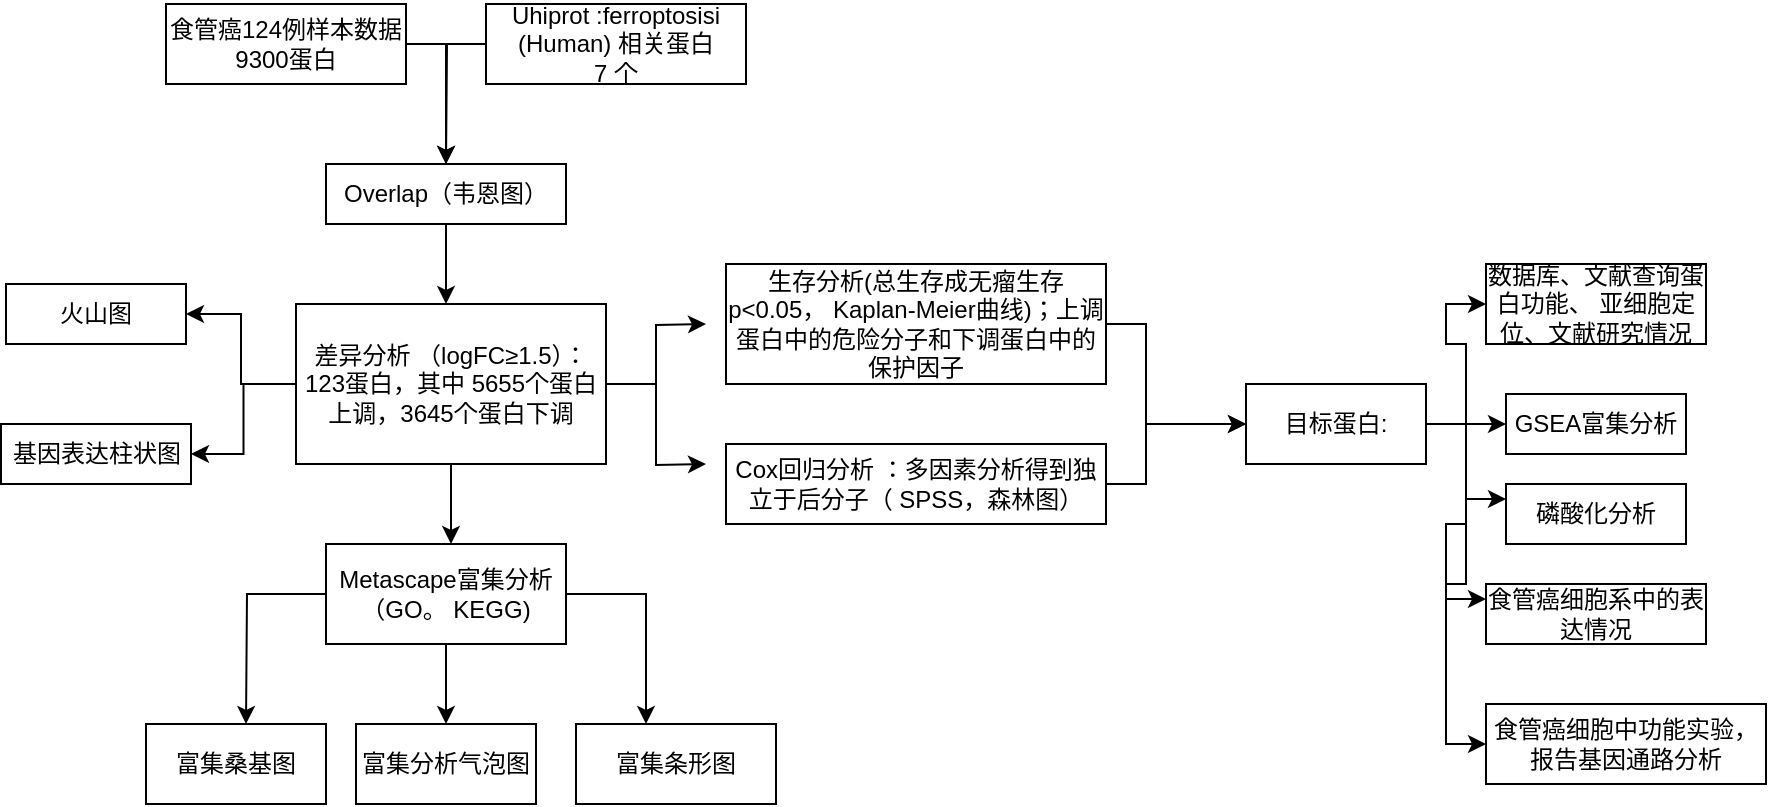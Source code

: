 <mxfile version="20.4.0" type="github">
  <diagram id="ZDVxguQ0t6YCOGnZj4uX" name="Page-1">
    <mxGraphModel dx="815" dy="310" grid="1" gridSize="10" guides="1" tooltips="1" connect="1" arrows="1" fold="1" page="1" pageScale="1" pageWidth="850" pageHeight="1100" math="0" shadow="0">
      <root>
        <mxCell id="0" />
        <mxCell id="1" parent="0" />
        <mxCell id="-5ypvLp7fpLytLkgI5Ef-5" style="edgeStyle=orthogonalEdgeStyle;rounded=0;orthogonalLoop=1;jettySize=auto;html=1;" edge="1" parent="1" source="-5ypvLp7fpLytLkgI5Ef-1">
          <mxGeometry relative="1" as="geometry">
            <mxPoint x="260" y="280" as="targetPoint" />
          </mxGeometry>
        </mxCell>
        <mxCell id="-5ypvLp7fpLytLkgI5Ef-1" value="&lt;div&gt;食管癌124例样本数据&lt;/div&gt;&lt;div&gt;9300蛋白&lt;/div&gt;" style="rounded=0;whiteSpace=wrap;html=1;" vertex="1" parent="1">
          <mxGeometry x="120" y="200" width="120" height="40" as="geometry" />
        </mxCell>
        <mxCell id="-5ypvLp7fpLytLkgI5Ef-7" style="edgeStyle=orthogonalEdgeStyle;rounded=0;orthogonalLoop=1;jettySize=auto;html=1;" edge="1" parent="1" source="-5ypvLp7fpLytLkgI5Ef-2">
          <mxGeometry relative="1" as="geometry">
            <mxPoint x="260" y="280" as="targetPoint" />
          </mxGeometry>
        </mxCell>
        <mxCell id="-5ypvLp7fpLytLkgI5Ef-2" value="Uhiprot :ferroptosisi (Human) 相关蛋白&lt;br&gt;7 个" style="rounded=0;whiteSpace=wrap;html=1;" vertex="1" parent="1">
          <mxGeometry x="280" y="200" width="130" height="40" as="geometry" />
        </mxCell>
        <mxCell id="-5ypvLp7fpLytLkgI5Ef-9" style="edgeStyle=orthogonalEdgeStyle;rounded=0;orthogonalLoop=1;jettySize=auto;html=1;" edge="1" parent="1" source="-5ypvLp7fpLytLkgI5Ef-8">
          <mxGeometry relative="1" as="geometry">
            <mxPoint x="260" y="350" as="targetPoint" />
          </mxGeometry>
        </mxCell>
        <mxCell id="-5ypvLp7fpLytLkgI5Ef-8" value="Overlap（韦恩图）" style="rounded=0;whiteSpace=wrap;html=1;" vertex="1" parent="1">
          <mxGeometry x="200" y="280" width="120" height="30" as="geometry" />
        </mxCell>
        <mxCell id="-5ypvLp7fpLytLkgI5Ef-12" style="edgeStyle=orthogonalEdgeStyle;rounded=0;orthogonalLoop=1;jettySize=auto;html=1;entryX=1;entryY=0.5;entryDx=0;entryDy=0;" edge="1" parent="1" source="-5ypvLp7fpLytLkgI5Ef-10" target="-5ypvLp7fpLytLkgI5Ef-14">
          <mxGeometry relative="1" as="geometry">
            <mxPoint x="130" y="400" as="targetPoint" />
          </mxGeometry>
        </mxCell>
        <mxCell id="-5ypvLp7fpLytLkgI5Ef-16" style="edgeStyle=orthogonalEdgeStyle;rounded=0;orthogonalLoop=1;jettySize=auto;html=1;entryX=1;entryY=0.5;entryDx=0;entryDy=0;" edge="1" parent="1" source="-5ypvLp7fpLytLkgI5Ef-10" target="-5ypvLp7fpLytLkgI5Ef-15">
          <mxGeometry relative="1" as="geometry" />
        </mxCell>
        <mxCell id="-5ypvLp7fpLytLkgI5Ef-24" style="edgeStyle=orthogonalEdgeStyle;rounded=0;orthogonalLoop=1;jettySize=auto;html=1;" edge="1" parent="1" source="-5ypvLp7fpLytLkgI5Ef-10">
          <mxGeometry relative="1" as="geometry">
            <mxPoint x="390" y="360" as="targetPoint" />
          </mxGeometry>
        </mxCell>
        <mxCell id="-5ypvLp7fpLytLkgI5Ef-27" style="edgeStyle=orthogonalEdgeStyle;rounded=0;orthogonalLoop=1;jettySize=auto;html=1;" edge="1" parent="1" source="-5ypvLp7fpLytLkgI5Ef-10">
          <mxGeometry relative="1" as="geometry">
            <mxPoint x="390" y="430" as="targetPoint" />
          </mxGeometry>
        </mxCell>
        <mxCell id="-5ypvLp7fpLytLkgI5Ef-44" style="edgeStyle=orthogonalEdgeStyle;rounded=0;orthogonalLoop=1;jettySize=auto;html=1;" edge="1" parent="1" source="-5ypvLp7fpLytLkgI5Ef-10">
          <mxGeometry relative="1" as="geometry">
            <mxPoint x="262.5" y="470" as="targetPoint" />
          </mxGeometry>
        </mxCell>
        <mxCell id="-5ypvLp7fpLytLkgI5Ef-10" value="差异分析 （logFC≥1.5）：&lt;br&gt;123蛋白，其中 5655个蛋白上调，3645个蛋白下调" style="rounded=0;whiteSpace=wrap;html=1;" vertex="1" parent="1">
          <mxGeometry x="185" y="350" width="155" height="80" as="geometry" />
        </mxCell>
        <mxCell id="-5ypvLp7fpLytLkgI5Ef-14" value="火山图" style="rounded=0;whiteSpace=wrap;html=1;" vertex="1" parent="1">
          <mxGeometry x="40" y="340" width="90" height="30" as="geometry" />
        </mxCell>
        <mxCell id="-5ypvLp7fpLytLkgI5Ef-15" value="基因表达柱状图" style="rounded=0;whiteSpace=wrap;html=1;" vertex="1" parent="1">
          <mxGeometry x="37.5" y="410" width="95" height="30" as="geometry" />
        </mxCell>
        <mxCell id="-5ypvLp7fpLytLkgI5Ef-18" style="edgeStyle=orthogonalEdgeStyle;rounded=0;orthogonalLoop=1;jettySize=auto;html=1;" edge="1" parent="1" source="-5ypvLp7fpLytLkgI5Ef-17">
          <mxGeometry relative="1" as="geometry">
            <mxPoint x="260" y="560" as="targetPoint" />
          </mxGeometry>
        </mxCell>
        <mxCell id="-5ypvLp7fpLytLkgI5Ef-19" style="edgeStyle=orthogonalEdgeStyle;rounded=0;orthogonalLoop=1;jettySize=auto;html=1;" edge="1" parent="1" source="-5ypvLp7fpLytLkgI5Ef-17">
          <mxGeometry relative="1" as="geometry">
            <mxPoint x="160" y="560" as="targetPoint" />
          </mxGeometry>
        </mxCell>
        <mxCell id="-5ypvLp7fpLytLkgI5Ef-20" style="edgeStyle=orthogonalEdgeStyle;rounded=0;orthogonalLoop=1;jettySize=auto;html=1;" edge="1" parent="1" source="-5ypvLp7fpLytLkgI5Ef-17" target="-5ypvLp7fpLytLkgI5Ef-21">
          <mxGeometry relative="1" as="geometry">
            <mxPoint x="360" y="560" as="targetPoint" />
            <Array as="points">
              <mxPoint x="360" y="495" />
            </Array>
          </mxGeometry>
        </mxCell>
        <mxCell id="-5ypvLp7fpLytLkgI5Ef-17" value="Metascape富集分析 （GO。 KEGG)" style="whiteSpace=wrap;html=1;" vertex="1" parent="1">
          <mxGeometry x="200" y="470" width="120" height="50" as="geometry" />
        </mxCell>
        <mxCell id="-5ypvLp7fpLytLkgI5Ef-21" value="富集条形图" style="rounded=0;whiteSpace=wrap;html=1;" vertex="1" parent="1">
          <mxGeometry x="325" y="560" width="100" height="40" as="geometry" />
        </mxCell>
        <mxCell id="-5ypvLp7fpLytLkgI5Ef-22" value="富集分析气泡图" style="whiteSpace=wrap;html=1;" vertex="1" parent="1">
          <mxGeometry x="215" y="560" width="90" height="40" as="geometry" />
        </mxCell>
        <mxCell id="-5ypvLp7fpLytLkgI5Ef-23" value="富集桑基图" style="whiteSpace=wrap;html=1;" vertex="1" parent="1">
          <mxGeometry x="110" y="560" width="90" height="40" as="geometry" />
        </mxCell>
        <mxCell id="-5ypvLp7fpLytLkgI5Ef-37" style="edgeStyle=orthogonalEdgeStyle;rounded=0;orthogonalLoop=1;jettySize=auto;html=1;" edge="1" parent="1" source="-5ypvLp7fpLytLkgI5Ef-29">
          <mxGeometry relative="1" as="geometry">
            <mxPoint x="660" y="410" as="targetPoint" />
            <Array as="points">
              <mxPoint x="610" y="360" />
              <mxPoint x="610" y="410" />
              <mxPoint x="660" y="410" />
            </Array>
          </mxGeometry>
        </mxCell>
        <mxCell id="-5ypvLp7fpLytLkgI5Ef-29" value="&lt;div&gt;生存分析(总生存成无瘤生存p&amp;lt;0.05， Kaplan-Meier曲线)；&lt;span style=&quot;color: rgb(0, 0, 0); --darkreader-inline-color: #cbcac9;&quot; data-darkreader-inline-color=&quot;&quot;&gt;上调蛋白中的危险分子和下调蛋白&lt;/span&gt;&lt;span data-darkreader-inline-bgcolor=&quot;&quot; style=&quot;background-color: initial; color: rgb(0, 0, 0); --darkreader-inline-color: #cbcac9; --darkreader-inline-bgcolor: initial;&quot; data-darkreader-inline-color=&quot;&quot;&gt;中的保护因子&lt;/span&gt;&lt;/div&gt;" style="whiteSpace=wrap;html=1;" vertex="1" parent="1">
          <mxGeometry x="400" y="330" width="190" height="60" as="geometry" />
        </mxCell>
        <mxCell id="-5ypvLp7fpLytLkgI5Ef-40" style="edgeStyle=orthogonalEdgeStyle;rounded=0;orthogonalLoop=1;jettySize=auto;html=1;" edge="1" parent="1" source="-5ypvLp7fpLytLkgI5Ef-30">
          <mxGeometry relative="1" as="geometry">
            <mxPoint x="660" y="410" as="targetPoint" />
            <Array as="points">
              <mxPoint x="610" y="440" />
              <mxPoint x="610" y="410" />
              <mxPoint x="660" y="410" />
            </Array>
          </mxGeometry>
        </mxCell>
        <mxCell id="-5ypvLp7fpLytLkgI5Ef-30" value="Cox回归分析 ：多因素分析得到独立于后分子（ SPSS，森林图）" style="whiteSpace=wrap;html=1;" vertex="1" parent="1">
          <mxGeometry x="400" y="420" width="190" height="40" as="geometry" />
        </mxCell>
        <mxCell id="-5ypvLp7fpLytLkgI5Ef-51" style="edgeStyle=orthogonalEdgeStyle;rounded=0;orthogonalLoop=1;jettySize=auto;html=1;entryX=0;entryY=0.5;entryDx=0;entryDy=0;" edge="1" parent="1" source="-5ypvLp7fpLytLkgI5Ef-33" target="-5ypvLp7fpLytLkgI5Ef-45">
          <mxGeometry relative="1" as="geometry">
            <Array as="points">
              <mxPoint x="770" y="410" />
              <mxPoint x="770" y="370" />
              <mxPoint x="760" y="370" />
              <mxPoint x="760" y="350" />
            </Array>
          </mxGeometry>
        </mxCell>
        <mxCell id="-5ypvLp7fpLytLkgI5Ef-52" style="edgeStyle=orthogonalEdgeStyle;rounded=0;orthogonalLoop=1;jettySize=auto;html=1;" edge="1" parent="1" source="-5ypvLp7fpLytLkgI5Ef-33" target="-5ypvLp7fpLytLkgI5Ef-47">
          <mxGeometry relative="1" as="geometry" />
        </mxCell>
        <mxCell id="-5ypvLp7fpLytLkgI5Ef-53" style="edgeStyle=orthogonalEdgeStyle;rounded=0;orthogonalLoop=1;jettySize=auto;html=1;entryX=0;entryY=0.25;entryDx=0;entryDy=0;" edge="1" parent="1" source="-5ypvLp7fpLytLkgI5Ef-33" target="-5ypvLp7fpLytLkgI5Ef-48">
          <mxGeometry relative="1" as="geometry" />
        </mxCell>
        <mxCell id="-5ypvLp7fpLytLkgI5Ef-54" style="edgeStyle=orthogonalEdgeStyle;rounded=0;orthogonalLoop=1;jettySize=auto;html=1;entryX=0;entryY=0.25;entryDx=0;entryDy=0;" edge="1" parent="1" source="-5ypvLp7fpLytLkgI5Ef-33" target="-5ypvLp7fpLytLkgI5Ef-49">
          <mxGeometry relative="1" as="geometry" />
        </mxCell>
        <mxCell id="-5ypvLp7fpLytLkgI5Ef-55" style="edgeStyle=orthogonalEdgeStyle;rounded=0;orthogonalLoop=1;jettySize=auto;html=1;entryX=0;entryY=0.5;entryDx=0;entryDy=0;" edge="1" parent="1" source="-5ypvLp7fpLytLkgI5Ef-33" target="-5ypvLp7fpLytLkgI5Ef-50">
          <mxGeometry relative="1" as="geometry" />
        </mxCell>
        <mxCell id="-5ypvLp7fpLytLkgI5Ef-33" value="目标蛋白:" style="whiteSpace=wrap;html=1;" vertex="1" parent="1">
          <mxGeometry x="660" y="390" width="90" height="40" as="geometry" />
        </mxCell>
        <mxCell id="-5ypvLp7fpLytLkgI5Ef-45" value="数据库、文献查询蛋白功能、 亚细胞定位、文献研究情况" style="rounded=0;whiteSpace=wrap;html=1;" vertex="1" parent="1">
          <mxGeometry x="780" y="330" width="110" height="40" as="geometry" />
        </mxCell>
        <mxCell id="-5ypvLp7fpLytLkgI5Ef-47" value="GSEA富集分析" style="whiteSpace=wrap;html=1;" vertex="1" parent="1">
          <mxGeometry x="790" y="395" width="90" height="30" as="geometry" />
        </mxCell>
        <mxCell id="-5ypvLp7fpLytLkgI5Ef-48" value="磷酸化分析" style="whiteSpace=wrap;html=1;" vertex="1" parent="1">
          <mxGeometry x="790" y="440" width="90" height="30" as="geometry" />
        </mxCell>
        <mxCell id="-5ypvLp7fpLytLkgI5Ef-49" value="食管癌细胞系中的表达情况" style="whiteSpace=wrap;html=1;" vertex="1" parent="1">
          <mxGeometry x="780" y="490" width="110" height="30" as="geometry" />
        </mxCell>
        <mxCell id="-5ypvLp7fpLytLkgI5Ef-50" value="&lt;div&gt;食管癌细胞中功能实验，报告&lt;span data-darkreader-inline-color=&quot;&quot; data-darkreader-inline-bgcolor=&quot;&quot; style=&quot;background-color: initial; color: rgb(0, 0, 0); --darkreader-inline-bgcolor: initial; --darkreader-inline-color: #cbcac9;&quot;&gt;基因通路分析&lt;/span&gt;&lt;/div&gt;" style="whiteSpace=wrap;html=1;" vertex="1" parent="1">
          <mxGeometry x="780" y="550" width="140" height="40" as="geometry" />
        </mxCell>
      </root>
    </mxGraphModel>
  </diagram>
</mxfile>
